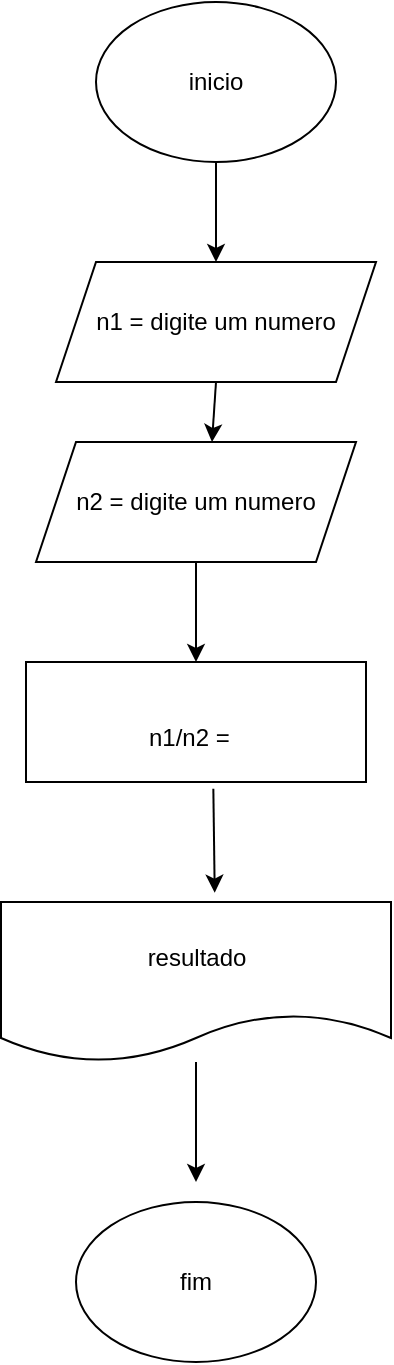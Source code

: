 <mxfile version="17.2.4" type="github">
  <diagram id="4pSrcQGrNbFscnBN9wkS" name="Page-1">
    <mxGraphModel dx="782" dy="468" grid="1" gridSize="10" guides="1" tooltips="1" connect="1" arrows="1" fold="1" page="1" pageScale="1" pageWidth="827" pageHeight="1169" math="0" shadow="0">
      <root>
        <mxCell id="0" />
        <mxCell id="1" parent="0" />
        <mxCell id="iV2o82dDPxmSXg62BO_7-1" value="inicio" style="ellipse;whiteSpace=wrap;html=1;" vertex="1" parent="1">
          <mxGeometry x="330" y="50" width="120" height="80" as="geometry" />
        </mxCell>
        <mxCell id="iV2o82dDPxmSXg62BO_7-2" value="n1 = digite um numero" style="shape=parallelogram;perimeter=parallelogramPerimeter;whiteSpace=wrap;html=1;fixedSize=1;" vertex="1" parent="1">
          <mxGeometry x="310" y="180" width="160" height="60" as="geometry" />
        </mxCell>
        <mxCell id="iV2o82dDPxmSXg62BO_7-3" value="n2 = digite um numero" style="shape=parallelogram;perimeter=parallelogramPerimeter;whiteSpace=wrap;html=1;fixedSize=1;" vertex="1" parent="1">
          <mxGeometry x="300" y="270" width="160" height="60" as="geometry" />
        </mxCell>
        <mxCell id="iV2o82dDPxmSXg62BO_7-4" value="&lt;br&gt;n1/n2 =&amp;nbsp;&amp;nbsp;" style="rounded=0;whiteSpace=wrap;html=1;" vertex="1" parent="1">
          <mxGeometry x="295" y="380" width="170" height="60" as="geometry" />
        </mxCell>
        <mxCell id="iV2o82dDPxmSXg62BO_7-5" value="resultado" style="shape=document;whiteSpace=wrap;html=1;boundedLbl=1;" vertex="1" parent="1">
          <mxGeometry x="282.5" y="500" width="195" height="80" as="geometry" />
        </mxCell>
        <mxCell id="iV2o82dDPxmSXg62BO_7-6" value="fim" style="ellipse;whiteSpace=wrap;html=1;" vertex="1" parent="1">
          <mxGeometry x="320" y="650" width="120" height="80" as="geometry" />
        </mxCell>
        <mxCell id="iV2o82dDPxmSXg62BO_7-7" value="" style="endArrow=classic;html=1;rounded=0;" edge="1" parent="1" source="iV2o82dDPxmSXg62BO_7-5">
          <mxGeometry width="50" height="50" relative="1" as="geometry">
            <mxPoint x="380" y="680" as="sourcePoint" />
            <mxPoint x="380" y="640" as="targetPoint" />
          </mxGeometry>
        </mxCell>
        <mxCell id="iV2o82dDPxmSXg62BO_7-8" value="" style="endArrow=classic;html=1;rounded=0;exitX=0.551;exitY=1.056;exitDx=0;exitDy=0;exitPerimeter=0;entryX=0.548;entryY=-0.058;entryDx=0;entryDy=0;entryPerimeter=0;" edge="1" parent="1" source="iV2o82dDPxmSXg62BO_7-4" target="iV2o82dDPxmSXg62BO_7-5">
          <mxGeometry width="50" height="50" relative="1" as="geometry">
            <mxPoint x="100" y="590" as="sourcePoint" />
            <mxPoint x="150" y="540" as="targetPoint" />
          </mxGeometry>
        </mxCell>
        <mxCell id="iV2o82dDPxmSXg62BO_7-10" value="" style="endArrow=classic;html=1;rounded=0;exitX=0.5;exitY=1;exitDx=0;exitDy=0;entryX=0.5;entryY=0;entryDx=0;entryDy=0;" edge="1" parent="1" source="iV2o82dDPxmSXg62BO_7-3" target="iV2o82dDPxmSXg62BO_7-4">
          <mxGeometry width="50" height="50" relative="1" as="geometry">
            <mxPoint x="355" y="380" as="sourcePoint" />
            <mxPoint x="405" y="330" as="targetPoint" />
          </mxGeometry>
        </mxCell>
        <mxCell id="iV2o82dDPxmSXg62BO_7-11" value="" style="endArrow=classic;html=1;rounded=0;exitX=0.5;exitY=1;exitDx=0;exitDy=0;entryX=0.5;entryY=0;entryDx=0;entryDy=0;" edge="1" parent="1" source="iV2o82dDPxmSXg62BO_7-1" target="iV2o82dDPxmSXg62BO_7-2">
          <mxGeometry width="50" height="50" relative="1" as="geometry">
            <mxPoint x="510" y="280" as="sourcePoint" />
            <mxPoint x="560" y="230" as="targetPoint" />
          </mxGeometry>
        </mxCell>
        <mxCell id="iV2o82dDPxmSXg62BO_7-12" value="" style="endArrow=classic;html=1;rounded=0;exitX=0.5;exitY=1;exitDx=0;exitDy=0;entryX=0.55;entryY=0;entryDx=0;entryDy=0;entryPerimeter=0;" edge="1" parent="1" source="iV2o82dDPxmSXg62BO_7-2" target="iV2o82dDPxmSXg62BO_7-3">
          <mxGeometry width="50" height="50" relative="1" as="geometry">
            <mxPoint x="190" y="300" as="sourcePoint" />
            <mxPoint x="240" y="250" as="targetPoint" />
          </mxGeometry>
        </mxCell>
      </root>
    </mxGraphModel>
  </diagram>
</mxfile>
